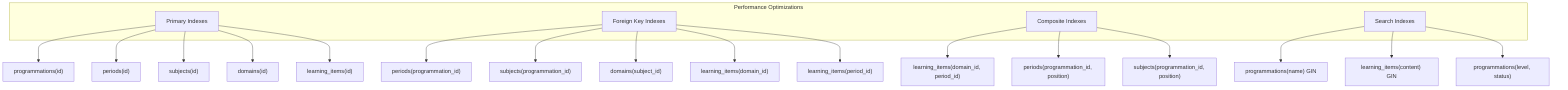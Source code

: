 graph TB
    subgraph "Performance Optimizations"
        A[Primary Indexes]
        B[Foreign Key Indexes]
        C[Composite Indexes]
        D[Search Indexes]
    end
    
    A --> A1["programmations(id)"]
    A --> A2["periods(id)"]
    A --> A3["subjects(id)"]
    A --> A4["domains(id)"]
    A --> A5["learning_items(id)"]
    
    B --> B1["periods(programmation_id)"]
    B --> B2["subjects(programmation_id)"]
    B --> B3["domains(subject_id)"]
    B --> B4["learning_items(domain_id)"]
    B --> B5["learning_items(period_id)"]
    
    C --> C1["learning_items(domain_id, period_id)"]
    C --> C2["periods(programmation_id, position)"]
    C --> C3["subjects(programmation_id, position)"]
    
    D --> D1["programmations(name) GIN"]
    D --> D2["learning_items(content) GIN"]
    D --> D3["programmations(level, status)"]